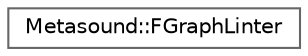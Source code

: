digraph "Graphical Class Hierarchy"
{
 // INTERACTIVE_SVG=YES
 // LATEX_PDF_SIZE
  bgcolor="transparent";
  edge [fontname=Helvetica,fontsize=10,labelfontname=Helvetica,labelfontsize=10];
  node [fontname=Helvetica,fontsize=10,shape=box,height=0.2,width=0.4];
  rankdir="LR";
  Node0 [id="Node000000",label="Metasound::FGraphLinter",height=0.2,width=0.4,color="grey40", fillcolor="white", style="filled",URL="$d0/d8a/classMetasound_1_1FGraphLinter.html",tooltip="FGraphLinter."];
}
